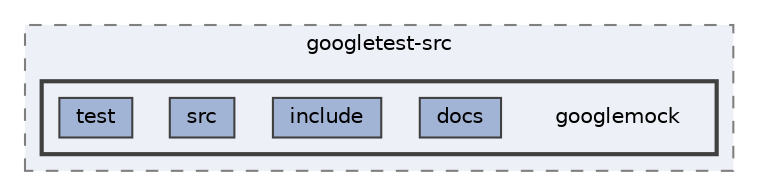 digraph "/Users/yjack/GitHub/SimEvo/build/_deps/googletest-src/googlemock"
{
 // LATEX_PDF_SIZE
  bgcolor="transparent";
  edge [fontname=Helvetica,fontsize=10,labelfontname=Helvetica,labelfontsize=10];
  node [fontname=Helvetica,fontsize=10,shape=box,height=0.2,width=0.4];
  compound=true
  subgraph clusterdir_b8d6b26144d6312ab7a4ea26f9e69ccf {
    graph [ bgcolor="#edf0f7", pencolor="grey50", label="googletest-src", fontname=Helvetica,fontsize=10 style="filled,dashed", URL="dir_b8d6b26144d6312ab7a4ea26f9e69ccf.html",tooltip=""]
  subgraph clusterdir_c5f655d618205cb28123d4e6a51ea001 {
    graph [ bgcolor="#edf0f7", pencolor="grey25", label="", fontname=Helvetica,fontsize=10 style="filled,bold", URL="dir_c5f655d618205cb28123d4e6a51ea001.html",tooltip=""]
    dir_c5f655d618205cb28123d4e6a51ea001 [shape=plaintext, label="googlemock"];
  dir_e8a37d4378b60a5652b35a722ac61283 [label="docs", fillcolor="#a2b4d6", color="grey25", style="filled", URL="dir_e8a37d4378b60a5652b35a722ac61283.html",tooltip=""];
  dir_deb2d1c1f5c54b35245335ac08173a14 [label="include", fillcolor="#a2b4d6", color="grey25", style="filled", URL="dir_deb2d1c1f5c54b35245335ac08173a14.html",tooltip=""];
  dir_53c473b8e0609a1ef5367b99a55ea6e1 [label="src", fillcolor="#a2b4d6", color="grey25", style="filled", URL="dir_53c473b8e0609a1ef5367b99a55ea6e1.html",tooltip=""];
  dir_107e441a85fe388ad19bf29a1d959b4b [label="test", fillcolor="#a2b4d6", color="grey25", style="filled", URL="dir_107e441a85fe388ad19bf29a1d959b4b.html",tooltip=""];
  }
  }
}
